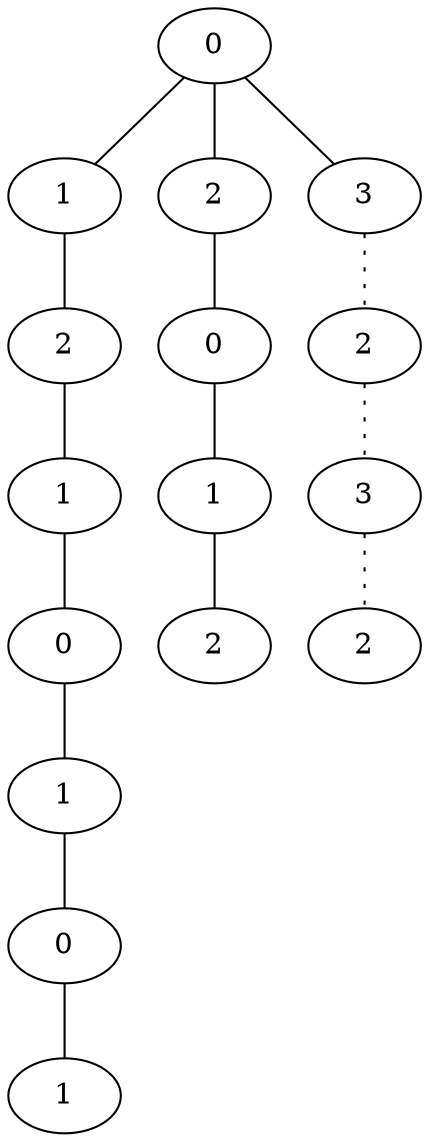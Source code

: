 graph {
a0[label=0];
a1[label=1];
a2[label=2];
a3[label=1];
a4[label=0];
a5[label=1];
a6[label=0];
a7[label=1];
a8[label=2];
a9[label=0];
a10[label=1];
a11[label=2];
a12[label=3];
a13[label=2];
a14[label=3];
a15[label=2];
a0 -- a1;
a0 -- a8;
a0 -- a12;
a1 -- a2;
a2 -- a3;
a3 -- a4;
a4 -- a5;
a5 -- a6;
a6 -- a7;
a8 -- a9;
a9 -- a10;
a10 -- a11;
a12 -- a13 [style=dotted];
a13 -- a14 [style=dotted];
a14 -- a15 [style=dotted];
}
